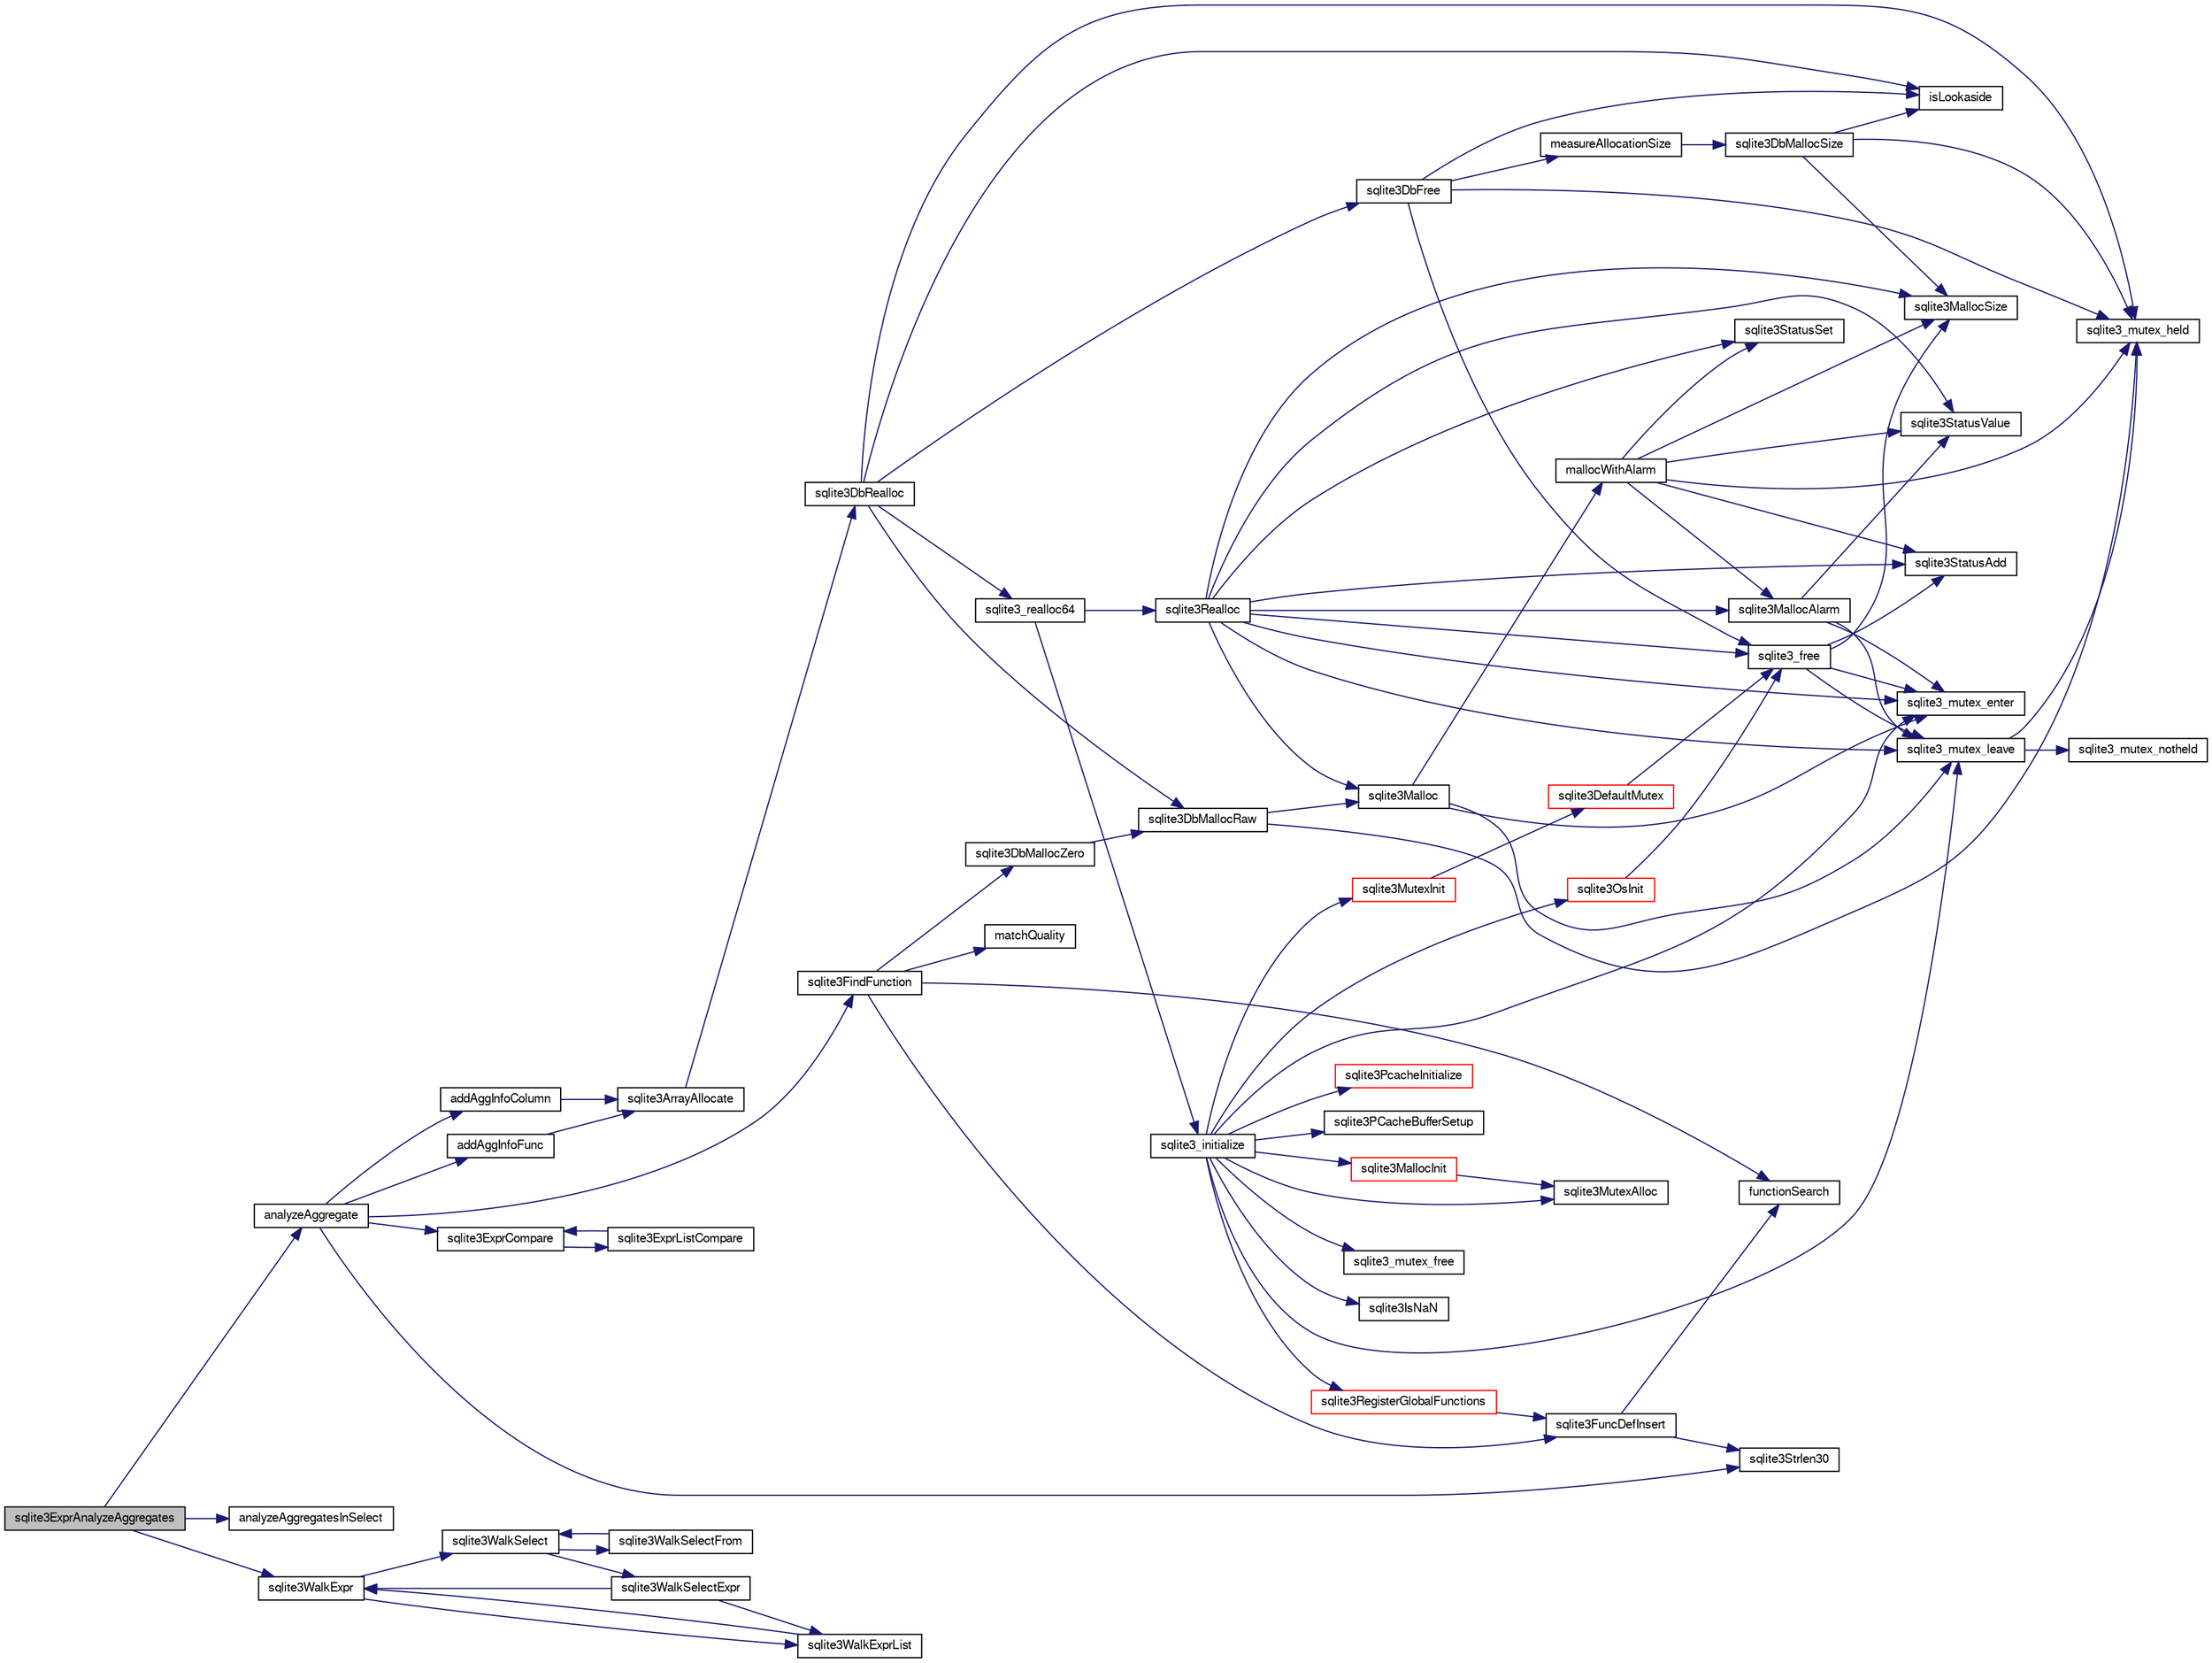 digraph "sqlite3ExprAnalyzeAggregates"
{
  edge [fontname="FreeSans",fontsize="10",labelfontname="FreeSans",labelfontsize="10"];
  node [fontname="FreeSans",fontsize="10",shape=record];
  rankdir="LR";
  Node512679 [label="sqlite3ExprAnalyzeAggregates",height=0.2,width=0.4,color="black", fillcolor="grey75", style="filled", fontcolor="black"];
  Node512679 -> Node512680 [color="midnightblue",fontsize="10",style="solid",fontname="FreeSans"];
  Node512680 [label="analyzeAggregate",height=0.2,width=0.4,color="black", fillcolor="white", style="filled",URL="$sqlite3_8c.html#a6b02b8b5e691498db3c59afbf9322585"];
  Node512680 -> Node512681 [color="midnightblue",fontsize="10",style="solid",fontname="FreeSans"];
  Node512681 [label="addAggInfoColumn",height=0.2,width=0.4,color="black", fillcolor="white", style="filled",URL="$sqlite3_8c.html#a537855c1ebe879bc0caf7abdb430fe34"];
  Node512681 -> Node512682 [color="midnightblue",fontsize="10",style="solid",fontname="FreeSans"];
  Node512682 [label="sqlite3ArrayAllocate",height=0.2,width=0.4,color="black", fillcolor="white", style="filled",URL="$sqlite3_8c.html#a86f4a46ea74d87f845a4f93bb4219646"];
  Node512682 -> Node512683 [color="midnightblue",fontsize="10",style="solid",fontname="FreeSans"];
  Node512683 [label="sqlite3DbRealloc",height=0.2,width=0.4,color="black", fillcolor="white", style="filled",URL="$sqlite3_8c.html#ae028f4902a9d29bcaf310ff289ee87dc"];
  Node512683 -> Node512684 [color="midnightblue",fontsize="10",style="solid",fontname="FreeSans"];
  Node512684 [label="sqlite3_mutex_held",height=0.2,width=0.4,color="black", fillcolor="white", style="filled",URL="$sqlite3_8c.html#acf77da68932b6bc163c5e68547ecc3e7"];
  Node512683 -> Node512685 [color="midnightblue",fontsize="10",style="solid",fontname="FreeSans"];
  Node512685 [label="sqlite3DbMallocRaw",height=0.2,width=0.4,color="black", fillcolor="white", style="filled",URL="$sqlite3_8c.html#abbe8be0cf7175e11ddc3e2218fad924e"];
  Node512685 -> Node512684 [color="midnightblue",fontsize="10",style="solid",fontname="FreeSans"];
  Node512685 -> Node512686 [color="midnightblue",fontsize="10",style="solid",fontname="FreeSans"];
  Node512686 [label="sqlite3Malloc",height=0.2,width=0.4,color="black", fillcolor="white", style="filled",URL="$sqlite3_8c.html#a361a2eaa846b1885f123abe46f5d8b2b"];
  Node512686 -> Node512687 [color="midnightblue",fontsize="10",style="solid",fontname="FreeSans"];
  Node512687 [label="sqlite3_mutex_enter",height=0.2,width=0.4,color="black", fillcolor="white", style="filled",URL="$sqlite3_8c.html#a1c12cde690bd89f104de5cbad12a6bf5"];
  Node512686 -> Node512688 [color="midnightblue",fontsize="10",style="solid",fontname="FreeSans"];
  Node512688 [label="mallocWithAlarm",height=0.2,width=0.4,color="black", fillcolor="white", style="filled",URL="$sqlite3_8c.html#ab070d5cf8e48ec8a6a43cf025d48598b"];
  Node512688 -> Node512684 [color="midnightblue",fontsize="10",style="solid",fontname="FreeSans"];
  Node512688 -> Node512689 [color="midnightblue",fontsize="10",style="solid",fontname="FreeSans"];
  Node512689 [label="sqlite3StatusSet",height=0.2,width=0.4,color="black", fillcolor="white", style="filled",URL="$sqlite3_8c.html#afec7586c01fcb5ea17dc9d7725a589d9"];
  Node512688 -> Node512690 [color="midnightblue",fontsize="10",style="solid",fontname="FreeSans"];
  Node512690 [label="sqlite3StatusValue",height=0.2,width=0.4,color="black", fillcolor="white", style="filled",URL="$sqlite3_8c.html#a30b8ac296c6e200c1fa57708d52c6ef6"];
  Node512688 -> Node512691 [color="midnightblue",fontsize="10",style="solid",fontname="FreeSans"];
  Node512691 [label="sqlite3MallocAlarm",height=0.2,width=0.4,color="black", fillcolor="white", style="filled",URL="$sqlite3_8c.html#ada66988e8471d1198f3219c062377508"];
  Node512691 -> Node512690 [color="midnightblue",fontsize="10",style="solid",fontname="FreeSans"];
  Node512691 -> Node512692 [color="midnightblue",fontsize="10",style="solid",fontname="FreeSans"];
  Node512692 [label="sqlite3_mutex_leave",height=0.2,width=0.4,color="black", fillcolor="white", style="filled",URL="$sqlite3_8c.html#a5838d235601dbd3c1fa993555c6bcc93"];
  Node512692 -> Node512684 [color="midnightblue",fontsize="10",style="solid",fontname="FreeSans"];
  Node512692 -> Node512693 [color="midnightblue",fontsize="10",style="solid",fontname="FreeSans"];
  Node512693 [label="sqlite3_mutex_notheld",height=0.2,width=0.4,color="black", fillcolor="white", style="filled",URL="$sqlite3_8c.html#a83967c837c1c000d3b5adcfaa688f5dc"];
  Node512691 -> Node512687 [color="midnightblue",fontsize="10",style="solid",fontname="FreeSans"];
  Node512688 -> Node512694 [color="midnightblue",fontsize="10",style="solid",fontname="FreeSans"];
  Node512694 [label="sqlite3MallocSize",height=0.2,width=0.4,color="black", fillcolor="white", style="filled",URL="$sqlite3_8c.html#acf5d2a5f35270bafb050bd2def576955"];
  Node512688 -> Node512695 [color="midnightblue",fontsize="10",style="solid",fontname="FreeSans"];
  Node512695 [label="sqlite3StatusAdd",height=0.2,width=0.4,color="black", fillcolor="white", style="filled",URL="$sqlite3_8c.html#afa029f93586aeab4cc85360905dae9cd"];
  Node512686 -> Node512692 [color="midnightblue",fontsize="10",style="solid",fontname="FreeSans"];
  Node512683 -> Node512696 [color="midnightblue",fontsize="10",style="solid",fontname="FreeSans"];
  Node512696 [label="isLookaside",height=0.2,width=0.4,color="black", fillcolor="white", style="filled",URL="$sqlite3_8c.html#a770fa05ff9717b75e16f4d968a77b897"];
  Node512683 -> Node512697 [color="midnightblue",fontsize="10",style="solid",fontname="FreeSans"];
  Node512697 [label="sqlite3DbFree",height=0.2,width=0.4,color="black", fillcolor="white", style="filled",URL="$sqlite3_8c.html#ac70ab821a6607b4a1b909582dc37a069"];
  Node512697 -> Node512684 [color="midnightblue",fontsize="10",style="solid",fontname="FreeSans"];
  Node512697 -> Node512698 [color="midnightblue",fontsize="10",style="solid",fontname="FreeSans"];
  Node512698 [label="measureAllocationSize",height=0.2,width=0.4,color="black", fillcolor="white", style="filled",URL="$sqlite3_8c.html#a45731e644a22fdb756e2b6337224217a"];
  Node512698 -> Node512699 [color="midnightblue",fontsize="10",style="solid",fontname="FreeSans"];
  Node512699 [label="sqlite3DbMallocSize",height=0.2,width=0.4,color="black", fillcolor="white", style="filled",URL="$sqlite3_8c.html#aa397e5a8a03495203a0767abf0a71f86"];
  Node512699 -> Node512694 [color="midnightblue",fontsize="10",style="solid",fontname="FreeSans"];
  Node512699 -> Node512684 [color="midnightblue",fontsize="10",style="solid",fontname="FreeSans"];
  Node512699 -> Node512696 [color="midnightblue",fontsize="10",style="solid",fontname="FreeSans"];
  Node512697 -> Node512696 [color="midnightblue",fontsize="10",style="solid",fontname="FreeSans"];
  Node512697 -> Node512700 [color="midnightblue",fontsize="10",style="solid",fontname="FreeSans"];
  Node512700 [label="sqlite3_free",height=0.2,width=0.4,color="black", fillcolor="white", style="filled",URL="$sqlite3_8c.html#a6552349e36a8a691af5487999ab09519"];
  Node512700 -> Node512687 [color="midnightblue",fontsize="10",style="solid",fontname="FreeSans"];
  Node512700 -> Node512695 [color="midnightblue",fontsize="10",style="solid",fontname="FreeSans"];
  Node512700 -> Node512694 [color="midnightblue",fontsize="10",style="solid",fontname="FreeSans"];
  Node512700 -> Node512692 [color="midnightblue",fontsize="10",style="solid",fontname="FreeSans"];
  Node512683 -> Node512701 [color="midnightblue",fontsize="10",style="solid",fontname="FreeSans"];
  Node512701 [label="sqlite3_realloc64",height=0.2,width=0.4,color="black", fillcolor="white", style="filled",URL="$sqlite3_8c.html#a3765a714077ee547e811034236dc9ecd"];
  Node512701 -> Node512702 [color="midnightblue",fontsize="10",style="solid",fontname="FreeSans"];
  Node512702 [label="sqlite3_initialize",height=0.2,width=0.4,color="black", fillcolor="white", style="filled",URL="$sqlite3_8c.html#ab0c0ee2d5d4cf8b28e9572296a8861df"];
  Node512702 -> Node512703 [color="midnightblue",fontsize="10",style="solid",fontname="FreeSans"];
  Node512703 [label="sqlite3MutexInit",height=0.2,width=0.4,color="red", fillcolor="white", style="filled",URL="$sqlite3_8c.html#a7906afcdd1cdb3d0007eb932398a1158"];
  Node512703 -> Node512704 [color="midnightblue",fontsize="10",style="solid",fontname="FreeSans"];
  Node512704 [label="sqlite3DefaultMutex",height=0.2,width=0.4,color="red", fillcolor="white", style="filled",URL="$sqlite3_8c.html#ac895a71e325f9b2f9b862f737c17aca8"];
  Node512704 -> Node512700 [color="midnightblue",fontsize="10",style="solid",fontname="FreeSans"];
  Node512702 -> Node512721 [color="midnightblue",fontsize="10",style="solid",fontname="FreeSans"];
  Node512721 [label="sqlite3MutexAlloc",height=0.2,width=0.4,color="black", fillcolor="white", style="filled",URL="$sqlite3_8c.html#a0e3f432ee581f6876b590e7ad7e84e19"];
  Node512702 -> Node512687 [color="midnightblue",fontsize="10",style="solid",fontname="FreeSans"];
  Node512702 -> Node512722 [color="midnightblue",fontsize="10",style="solid",fontname="FreeSans"];
  Node512722 [label="sqlite3MallocInit",height=0.2,width=0.4,color="red", fillcolor="white", style="filled",URL="$sqlite3_8c.html#a9e06f9e7cad0d83ce80ab493c9533552"];
  Node512722 -> Node512721 [color="midnightblue",fontsize="10",style="solid",fontname="FreeSans"];
  Node512702 -> Node512692 [color="midnightblue",fontsize="10",style="solid",fontname="FreeSans"];
  Node512702 -> Node512810 [color="midnightblue",fontsize="10",style="solid",fontname="FreeSans"];
  Node512810 [label="sqlite3RegisterGlobalFunctions",height=0.2,width=0.4,color="red", fillcolor="white", style="filled",URL="$sqlite3_8c.html#a9f75bd111010f29e1b8d74344473c4ec"];
  Node512810 -> Node512920 [color="midnightblue",fontsize="10",style="solid",fontname="FreeSans"];
  Node512920 [label="sqlite3FuncDefInsert",height=0.2,width=0.4,color="black", fillcolor="white", style="filled",URL="$sqlite3_8c.html#a4792ef11f826665b64987bd051fa5a20"];
  Node512920 -> Node512747 [color="midnightblue",fontsize="10",style="solid",fontname="FreeSans"];
  Node512747 [label="sqlite3Strlen30",height=0.2,width=0.4,color="black", fillcolor="white", style="filled",URL="$sqlite3_8c.html#a3dcd80ba41f1a308193dee74857b62a7"];
  Node512920 -> Node512921 [color="midnightblue",fontsize="10",style="solid",fontname="FreeSans"];
  Node512921 [label="functionSearch",height=0.2,width=0.4,color="black", fillcolor="white", style="filled",URL="$sqlite3_8c.html#a2adc3742ab399b9efed9f7fd8f8c7201"];
  Node512702 -> Node512958 [color="midnightblue",fontsize="10",style="solid",fontname="FreeSans"];
  Node512958 [label="sqlite3PcacheInitialize",height=0.2,width=0.4,color="red", fillcolor="white", style="filled",URL="$sqlite3_8c.html#a2902c61ddc88bea002c4d69fe4052b1f"];
  Node512702 -> Node512959 [color="midnightblue",fontsize="10",style="solid",fontname="FreeSans"];
  Node512959 [label="sqlite3OsInit",height=0.2,width=0.4,color="red", fillcolor="white", style="filled",URL="$sqlite3_8c.html#afeaa886fe1ca086a30fd278b1d069762"];
  Node512959 -> Node512700 [color="midnightblue",fontsize="10",style="solid",fontname="FreeSans"];
  Node512702 -> Node512963 [color="midnightblue",fontsize="10",style="solid",fontname="FreeSans"];
  Node512963 [label="sqlite3PCacheBufferSetup",height=0.2,width=0.4,color="black", fillcolor="white", style="filled",URL="$sqlite3_8c.html#ad18a1eebefdfbc4254f473f7b0101937"];
  Node512702 -> Node512964 [color="midnightblue",fontsize="10",style="solid",fontname="FreeSans"];
  Node512964 [label="sqlite3_mutex_free",height=0.2,width=0.4,color="black", fillcolor="white", style="filled",URL="$sqlite3_8c.html#a2db2e72e08f6873afa9c61b0ec726fec"];
  Node512702 -> Node512746 [color="midnightblue",fontsize="10",style="solid",fontname="FreeSans"];
  Node512746 [label="sqlite3IsNaN",height=0.2,width=0.4,color="black", fillcolor="white", style="filled",URL="$sqlite3_8c.html#aed4d78203877c3486765ccbc7feebb50"];
  Node512701 -> Node512735 [color="midnightblue",fontsize="10",style="solid",fontname="FreeSans"];
  Node512735 [label="sqlite3Realloc",height=0.2,width=0.4,color="black", fillcolor="white", style="filled",URL="$sqlite3_8c.html#ad53aefdfc088f622e23ffe838201fe22"];
  Node512735 -> Node512686 [color="midnightblue",fontsize="10",style="solid",fontname="FreeSans"];
  Node512735 -> Node512700 [color="midnightblue",fontsize="10",style="solid",fontname="FreeSans"];
  Node512735 -> Node512694 [color="midnightblue",fontsize="10",style="solid",fontname="FreeSans"];
  Node512735 -> Node512687 [color="midnightblue",fontsize="10",style="solid",fontname="FreeSans"];
  Node512735 -> Node512689 [color="midnightblue",fontsize="10",style="solid",fontname="FreeSans"];
  Node512735 -> Node512690 [color="midnightblue",fontsize="10",style="solid",fontname="FreeSans"];
  Node512735 -> Node512691 [color="midnightblue",fontsize="10",style="solid",fontname="FreeSans"];
  Node512735 -> Node512695 [color="midnightblue",fontsize="10",style="solid",fontname="FreeSans"];
  Node512735 -> Node512692 [color="midnightblue",fontsize="10",style="solid",fontname="FreeSans"];
  Node512680 -> Node512965 [color="midnightblue",fontsize="10",style="solid",fontname="FreeSans"];
  Node512965 [label="sqlite3ExprCompare",height=0.2,width=0.4,color="black", fillcolor="white", style="filled",URL="$sqlite3_8c.html#a0062379db3318d71048a461297c31598"];
  Node512965 -> Node512966 [color="midnightblue",fontsize="10",style="solid",fontname="FreeSans"];
  Node512966 [label="sqlite3ExprListCompare",height=0.2,width=0.4,color="black", fillcolor="white", style="filled",URL="$sqlite3_8c.html#a2ec8c2311e6547386e5f60e251ebabc7"];
  Node512966 -> Node512965 [color="midnightblue",fontsize="10",style="solid",fontname="FreeSans"];
  Node512680 -> Node512967 [color="midnightblue",fontsize="10",style="solid",fontname="FreeSans"];
  Node512967 [label="addAggInfoFunc",height=0.2,width=0.4,color="black", fillcolor="white", style="filled",URL="$sqlite3_8c.html#ac2c1df37c47b404f7582ba88d7bb5da5"];
  Node512967 -> Node512682 [color="midnightblue",fontsize="10",style="solid",fontname="FreeSans"];
  Node512680 -> Node512968 [color="midnightblue",fontsize="10",style="solid",fontname="FreeSans"];
  Node512968 [label="sqlite3FindFunction",height=0.2,width=0.4,color="black", fillcolor="white", style="filled",URL="$sqlite3_8c.html#a5138472d62a50ed750b51d3b3f19d954"];
  Node512968 -> Node512921 [color="midnightblue",fontsize="10",style="solid",fontname="FreeSans"];
  Node512968 -> Node512969 [color="midnightblue",fontsize="10",style="solid",fontname="FreeSans"];
  Node512969 [label="matchQuality",height=0.2,width=0.4,color="black", fillcolor="white", style="filled",URL="$sqlite3_8c.html#ac523a4d3921808bf622971cf06edc319"];
  Node512968 -> Node512902 [color="midnightblue",fontsize="10",style="solid",fontname="FreeSans"];
  Node512902 [label="sqlite3DbMallocZero",height=0.2,width=0.4,color="black", fillcolor="white", style="filled",URL="$sqlite3_8c.html#a49cfebac9d6067a03442c92af73f33e4"];
  Node512902 -> Node512685 [color="midnightblue",fontsize="10",style="solid",fontname="FreeSans"];
  Node512968 -> Node512920 [color="midnightblue",fontsize="10",style="solid",fontname="FreeSans"];
  Node512680 -> Node512747 [color="midnightblue",fontsize="10",style="solid",fontname="FreeSans"];
  Node512679 -> Node512970 [color="midnightblue",fontsize="10",style="solid",fontname="FreeSans"];
  Node512970 [label="analyzeAggregatesInSelect",height=0.2,width=0.4,color="black", fillcolor="white", style="filled",URL="$sqlite3_8c.html#a8c1c11e07fa85261e98e96dff9f988dd"];
  Node512679 -> Node512971 [color="midnightblue",fontsize="10",style="solid",fontname="FreeSans"];
  Node512971 [label="sqlite3WalkExpr",height=0.2,width=0.4,color="black", fillcolor="white", style="filled",URL="$sqlite3_8c.html#a5d04d7273f7194fb0fbb24e7ee5e1b5a"];
  Node512971 -> Node512972 [color="midnightblue",fontsize="10",style="solid",fontname="FreeSans"];
  Node512972 [label="sqlite3WalkSelect",height=0.2,width=0.4,color="black", fillcolor="white", style="filled",URL="$sqlite3_8c.html#a7c7c772166f45c62ea98fea7bb737b63"];
  Node512972 -> Node512973 [color="midnightblue",fontsize="10",style="solid",fontname="FreeSans"];
  Node512973 [label="sqlite3WalkSelectExpr",height=0.2,width=0.4,color="black", fillcolor="white", style="filled",URL="$sqlite3_8c.html#a5a2c8da5f377d9f52d96293e6b34c660"];
  Node512973 -> Node512974 [color="midnightblue",fontsize="10",style="solid",fontname="FreeSans"];
  Node512974 [label="sqlite3WalkExprList",height=0.2,width=0.4,color="black", fillcolor="white", style="filled",URL="$sqlite3_8c.html#a436c8eb5cdac53ea15cd6b06645356ae"];
  Node512974 -> Node512971 [color="midnightblue",fontsize="10",style="solid",fontname="FreeSans"];
  Node512973 -> Node512971 [color="midnightblue",fontsize="10",style="solid",fontname="FreeSans"];
  Node512972 -> Node512975 [color="midnightblue",fontsize="10",style="solid",fontname="FreeSans"];
  Node512975 [label="sqlite3WalkSelectFrom",height=0.2,width=0.4,color="black", fillcolor="white", style="filled",URL="$sqlite3_8c.html#a49a2f6da604a451e52ab3a12f588189f"];
  Node512975 -> Node512972 [color="midnightblue",fontsize="10",style="solid",fontname="FreeSans"];
  Node512971 -> Node512974 [color="midnightblue",fontsize="10",style="solid",fontname="FreeSans"];
}
